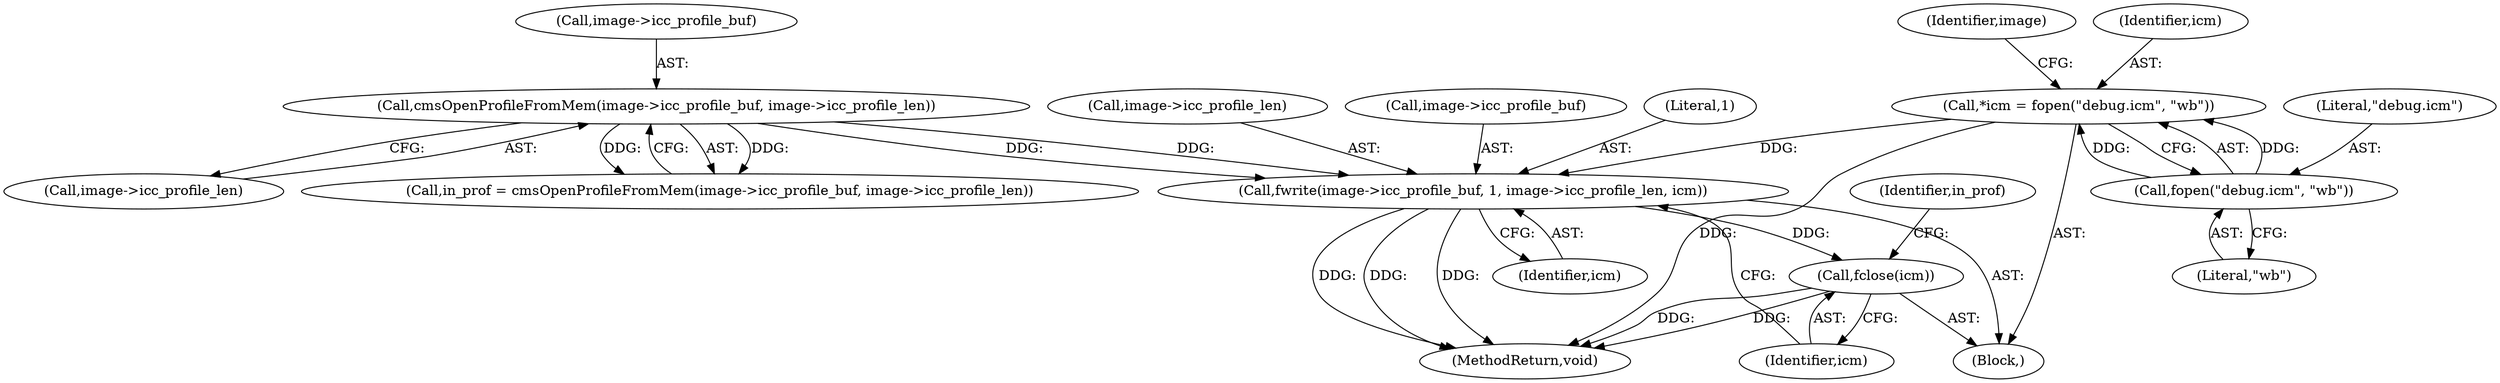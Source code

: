 digraph "0_openjpeg_2e5ab1d9987831c981ff05862e8ccf1381ed58ea@API" {
"1000151" [label="(Call,fwrite(image->icc_profile_buf, 1, image->icc_profile_len, icm))"];
"1000138" [label="(Call,cmsOpenProfileFromMem(image->icc_profile_buf, image->icc_profile_len))"];
"1000146" [label="(Call,*icm = fopen(\"debug.icm\", \"wb\"))"];
"1000148" [label="(Call,fopen(\"debug.icm\", \"wb\"))"];
"1000160" [label="(Call,fclose(icm))"];
"1000155" [label="(Literal,1)"];
"1000156" [label="(Call,image->icc_profile_len)"];
"1000161" [label="(Identifier,icm)"];
"1000142" [label="(Call,image->icc_profile_len)"];
"1000151" [label="(Call,fwrite(image->icc_profile_buf, 1, image->icc_profile_len, icm))"];
"1000148" [label="(Call,fopen(\"debug.icm\", \"wb\"))"];
"1000113" [label="(Block,)"];
"1000138" [label="(Call,cmsOpenProfileFromMem(image->icc_profile_buf, image->icc_profile_len))"];
"1000139" [label="(Call,image->icc_profile_buf)"];
"1000153" [label="(Identifier,image)"];
"1000150" [label="(Literal,\"wb\")"];
"1000160" [label="(Call,fclose(icm))"];
"1000152" [label="(Call,image->icc_profile_buf)"];
"1000159" [label="(Identifier,icm)"];
"1001560" [label="(MethodReturn,void)"];
"1000136" [label="(Call,in_prof = cmsOpenProfileFromMem(image->icc_profile_buf, image->icc_profile_len))"];
"1000147" [label="(Identifier,icm)"];
"1000164" [label="(Identifier,in_prof)"];
"1000149" [label="(Literal,\"debug.icm\")"];
"1000146" [label="(Call,*icm = fopen(\"debug.icm\", \"wb\"))"];
"1000151" -> "1000113"  [label="AST: "];
"1000151" -> "1000159"  [label="CFG: "];
"1000152" -> "1000151"  [label="AST: "];
"1000155" -> "1000151"  [label="AST: "];
"1000156" -> "1000151"  [label="AST: "];
"1000159" -> "1000151"  [label="AST: "];
"1000161" -> "1000151"  [label="CFG: "];
"1000151" -> "1001560"  [label="DDG: "];
"1000151" -> "1001560"  [label="DDG: "];
"1000151" -> "1001560"  [label="DDG: "];
"1000138" -> "1000151"  [label="DDG: "];
"1000138" -> "1000151"  [label="DDG: "];
"1000146" -> "1000151"  [label="DDG: "];
"1000151" -> "1000160"  [label="DDG: "];
"1000138" -> "1000136"  [label="AST: "];
"1000138" -> "1000142"  [label="CFG: "];
"1000139" -> "1000138"  [label="AST: "];
"1000142" -> "1000138"  [label="AST: "];
"1000136" -> "1000138"  [label="CFG: "];
"1000138" -> "1000136"  [label="DDG: "];
"1000138" -> "1000136"  [label="DDG: "];
"1000146" -> "1000113"  [label="AST: "];
"1000146" -> "1000148"  [label="CFG: "];
"1000147" -> "1000146"  [label="AST: "];
"1000148" -> "1000146"  [label="AST: "];
"1000153" -> "1000146"  [label="CFG: "];
"1000146" -> "1001560"  [label="DDG: "];
"1000148" -> "1000146"  [label="DDG: "];
"1000148" -> "1000146"  [label="DDG: "];
"1000148" -> "1000150"  [label="CFG: "];
"1000149" -> "1000148"  [label="AST: "];
"1000150" -> "1000148"  [label="AST: "];
"1000160" -> "1000113"  [label="AST: "];
"1000160" -> "1000161"  [label="CFG: "];
"1000161" -> "1000160"  [label="AST: "];
"1000164" -> "1000160"  [label="CFG: "];
"1000160" -> "1001560"  [label="DDG: "];
"1000160" -> "1001560"  [label="DDG: "];
}

